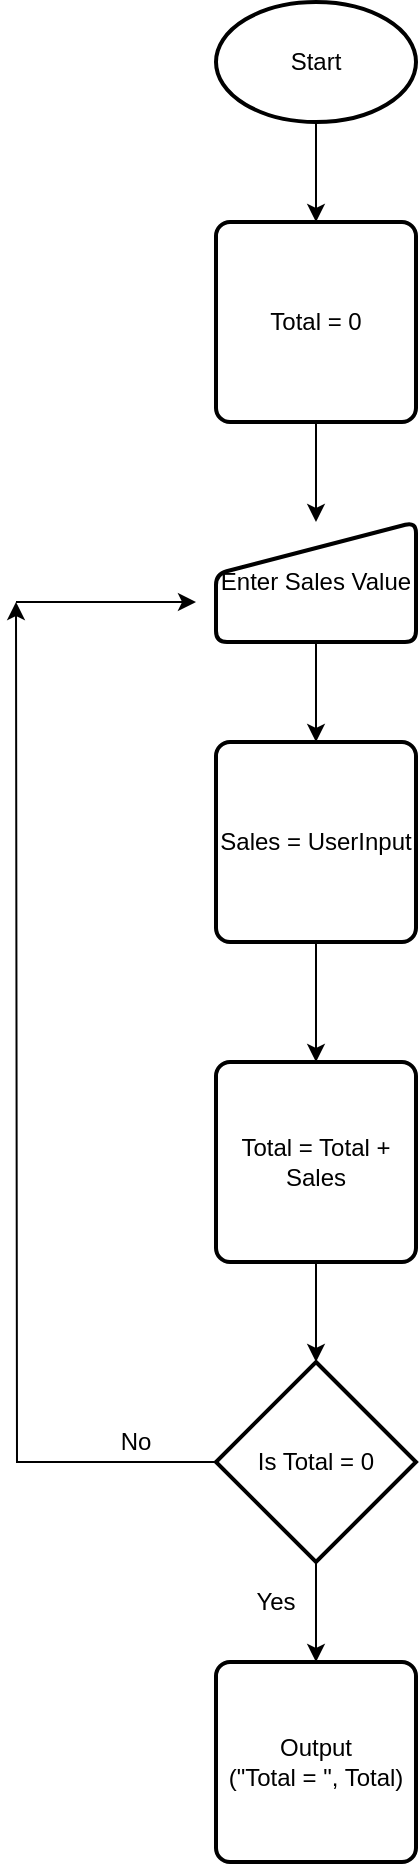 <mxfile version="13.8.0" type="github"><diagram id="BcSGuwV4FGFMEIlSa9oK" name="Page-1"><mxGraphModel dx="1422" dy="794" grid="1" gridSize="10" guides="1" tooltips="1" connect="1" arrows="1" fold="1" page="1" pageScale="1" pageWidth="827" pageHeight="1169" math="0" shadow="0"><root><mxCell id="0"/><mxCell id="1" parent="0"/><mxCell id="pd9MTRGf54ceAHF87TQG-15" value="" style="edgeStyle=orthogonalEdgeStyle;rounded=0;orthogonalLoop=1;jettySize=auto;html=1;" edge="1" parent="1" source="pd9MTRGf54ceAHF87TQG-1" target="pd9MTRGf54ceAHF87TQG-3"><mxGeometry relative="1" as="geometry"/></mxCell><mxCell id="pd9MTRGf54ceAHF87TQG-1" value="Start" style="strokeWidth=2;html=1;shape=mxgraph.flowchart.start_1;whiteSpace=wrap;" vertex="1" parent="1"><mxGeometry x="350" y="60" width="100" height="60" as="geometry"/></mxCell><mxCell id="pd9MTRGf54ceAHF87TQG-7" style="edgeStyle=orthogonalEdgeStyle;rounded=0;orthogonalLoop=1;jettySize=auto;html=1;" edge="1" parent="1" source="pd9MTRGf54ceAHF87TQG-2"><mxGeometry relative="1" as="geometry"><mxPoint x="250" y="360" as="targetPoint"/></mxGeometry></mxCell><mxCell id="pd9MTRGf54ceAHF87TQG-10" value="" style="edgeStyle=orthogonalEdgeStyle;rounded=0;orthogonalLoop=1;jettySize=auto;html=1;" edge="1" parent="1" source="pd9MTRGf54ceAHF87TQG-2" target="pd9MTRGf54ceAHF87TQG-9"><mxGeometry relative="1" as="geometry"/></mxCell><mxCell id="pd9MTRGf54ceAHF87TQG-2" value="Is Total = 0" style="strokeWidth=2;html=1;shape=mxgraph.flowchart.decision;whiteSpace=wrap;" vertex="1" parent="1"><mxGeometry x="350" y="740" width="100" height="100" as="geometry"/></mxCell><mxCell id="pd9MTRGf54ceAHF87TQG-14" value="" style="edgeStyle=orthogonalEdgeStyle;rounded=0;orthogonalLoop=1;jettySize=auto;html=1;" edge="1" parent="1" source="pd9MTRGf54ceAHF87TQG-3" target="pd9MTRGf54ceAHF87TQG-4"><mxGeometry relative="1" as="geometry"/></mxCell><mxCell id="pd9MTRGf54ceAHF87TQG-3" value="Total = 0" style="rounded=1;whiteSpace=wrap;html=1;absoluteArcSize=1;arcSize=14;strokeWidth=2;" vertex="1" parent="1"><mxGeometry x="350" y="170" width="100" height="100" as="geometry"/></mxCell><mxCell id="pd9MTRGf54ceAHF87TQG-11" value="" style="edgeStyle=orthogonalEdgeStyle;rounded=0;orthogonalLoop=1;jettySize=auto;html=1;" edge="1" parent="1" source="pd9MTRGf54ceAHF87TQG-4" target="pd9MTRGf54ceAHF87TQG-5"><mxGeometry relative="1" as="geometry"/></mxCell><mxCell id="pd9MTRGf54ceAHF87TQG-4" value="Enter Sales Value" style="html=1;strokeWidth=2;shape=manualInput;whiteSpace=wrap;rounded=1;size=26;arcSize=11;" vertex="1" parent="1"><mxGeometry x="350" y="320" width="100" height="60" as="geometry"/></mxCell><mxCell id="pd9MTRGf54ceAHF87TQG-13" value="" style="edgeStyle=orthogonalEdgeStyle;rounded=0;orthogonalLoop=1;jettySize=auto;html=1;" edge="1" parent="1" source="pd9MTRGf54ceAHF87TQG-5" target="pd9MTRGf54ceAHF87TQG-6"><mxGeometry relative="1" as="geometry"/></mxCell><mxCell id="pd9MTRGf54ceAHF87TQG-5" value="Sales = UserInput" style="rounded=1;whiteSpace=wrap;html=1;absoluteArcSize=1;arcSize=14;strokeWidth=2;" vertex="1" parent="1"><mxGeometry x="350" y="430" width="100" height="100" as="geometry"/></mxCell><mxCell id="pd9MTRGf54ceAHF87TQG-12" value="" style="edgeStyle=orthogonalEdgeStyle;rounded=0;orthogonalLoop=1;jettySize=auto;html=1;" edge="1" parent="1" source="pd9MTRGf54ceAHF87TQG-6" target="pd9MTRGf54ceAHF87TQG-2"><mxGeometry relative="1" as="geometry"/></mxCell><mxCell id="pd9MTRGf54ceAHF87TQG-6" value="Total = Total + Sales" style="rounded=1;whiteSpace=wrap;html=1;absoluteArcSize=1;arcSize=14;strokeWidth=2;" vertex="1" parent="1"><mxGeometry x="350" y="590" width="100" height="100" as="geometry"/></mxCell><mxCell id="pd9MTRGf54ceAHF87TQG-8" value="" style="endArrow=classic;html=1;" edge="1" parent="1"><mxGeometry width="50" height="50" relative="1" as="geometry"><mxPoint x="250" y="360" as="sourcePoint"/><mxPoint x="340" y="360" as="targetPoint"/></mxGeometry></mxCell><mxCell id="pd9MTRGf54ceAHF87TQG-9" value="Output&lt;br&gt;(&quot;Total = &quot;, Total)" style="rounded=1;whiteSpace=wrap;html=1;absoluteArcSize=1;arcSize=14;strokeWidth=2;" vertex="1" parent="1"><mxGeometry x="350" y="890" width="100" height="100" as="geometry"/></mxCell><mxCell id="pd9MTRGf54ceAHF87TQG-16" value="No" style="text;html=1;strokeColor=none;fillColor=none;align=center;verticalAlign=middle;whiteSpace=wrap;rounded=0;" vertex="1" parent="1"><mxGeometry x="290" y="770" width="40" height="20" as="geometry"/></mxCell><mxCell id="pd9MTRGf54ceAHF87TQG-17" value="Yes" style="text;html=1;strokeColor=none;fillColor=none;align=center;verticalAlign=middle;whiteSpace=wrap;rounded=0;" vertex="1" parent="1"><mxGeometry x="360" y="850" width="40" height="20" as="geometry"/></mxCell></root></mxGraphModel></diagram></mxfile>